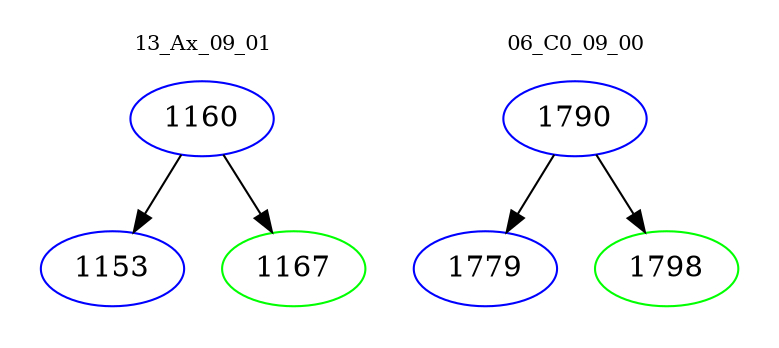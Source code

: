 digraph{
subgraph cluster_0 {
color = white
label = "13_Ax_09_01";
fontsize=10;
T0_1160 [label="1160", color="blue"]
T0_1160 -> T0_1153 [color="black"]
T0_1153 [label="1153", color="blue"]
T0_1160 -> T0_1167 [color="black"]
T0_1167 [label="1167", color="green"]
}
subgraph cluster_1 {
color = white
label = "06_C0_09_00";
fontsize=10;
T1_1790 [label="1790", color="blue"]
T1_1790 -> T1_1779 [color="black"]
T1_1779 [label="1779", color="blue"]
T1_1790 -> T1_1798 [color="black"]
T1_1798 [label="1798", color="green"]
}
}
